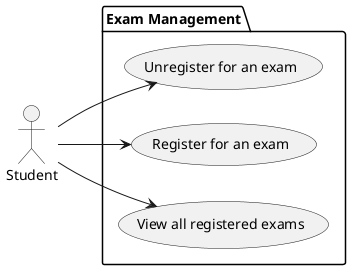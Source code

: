 @startuml
left to right direction
actor Student as s

package "Exam Management" {
  usecase "Unregister for an exam" as UC1
  usecase "Register for an exam" as UC2
  usecase "View all registered exams" as UC3
}

s --> UC1
s --> UC2
s --> UC3
@enduml
